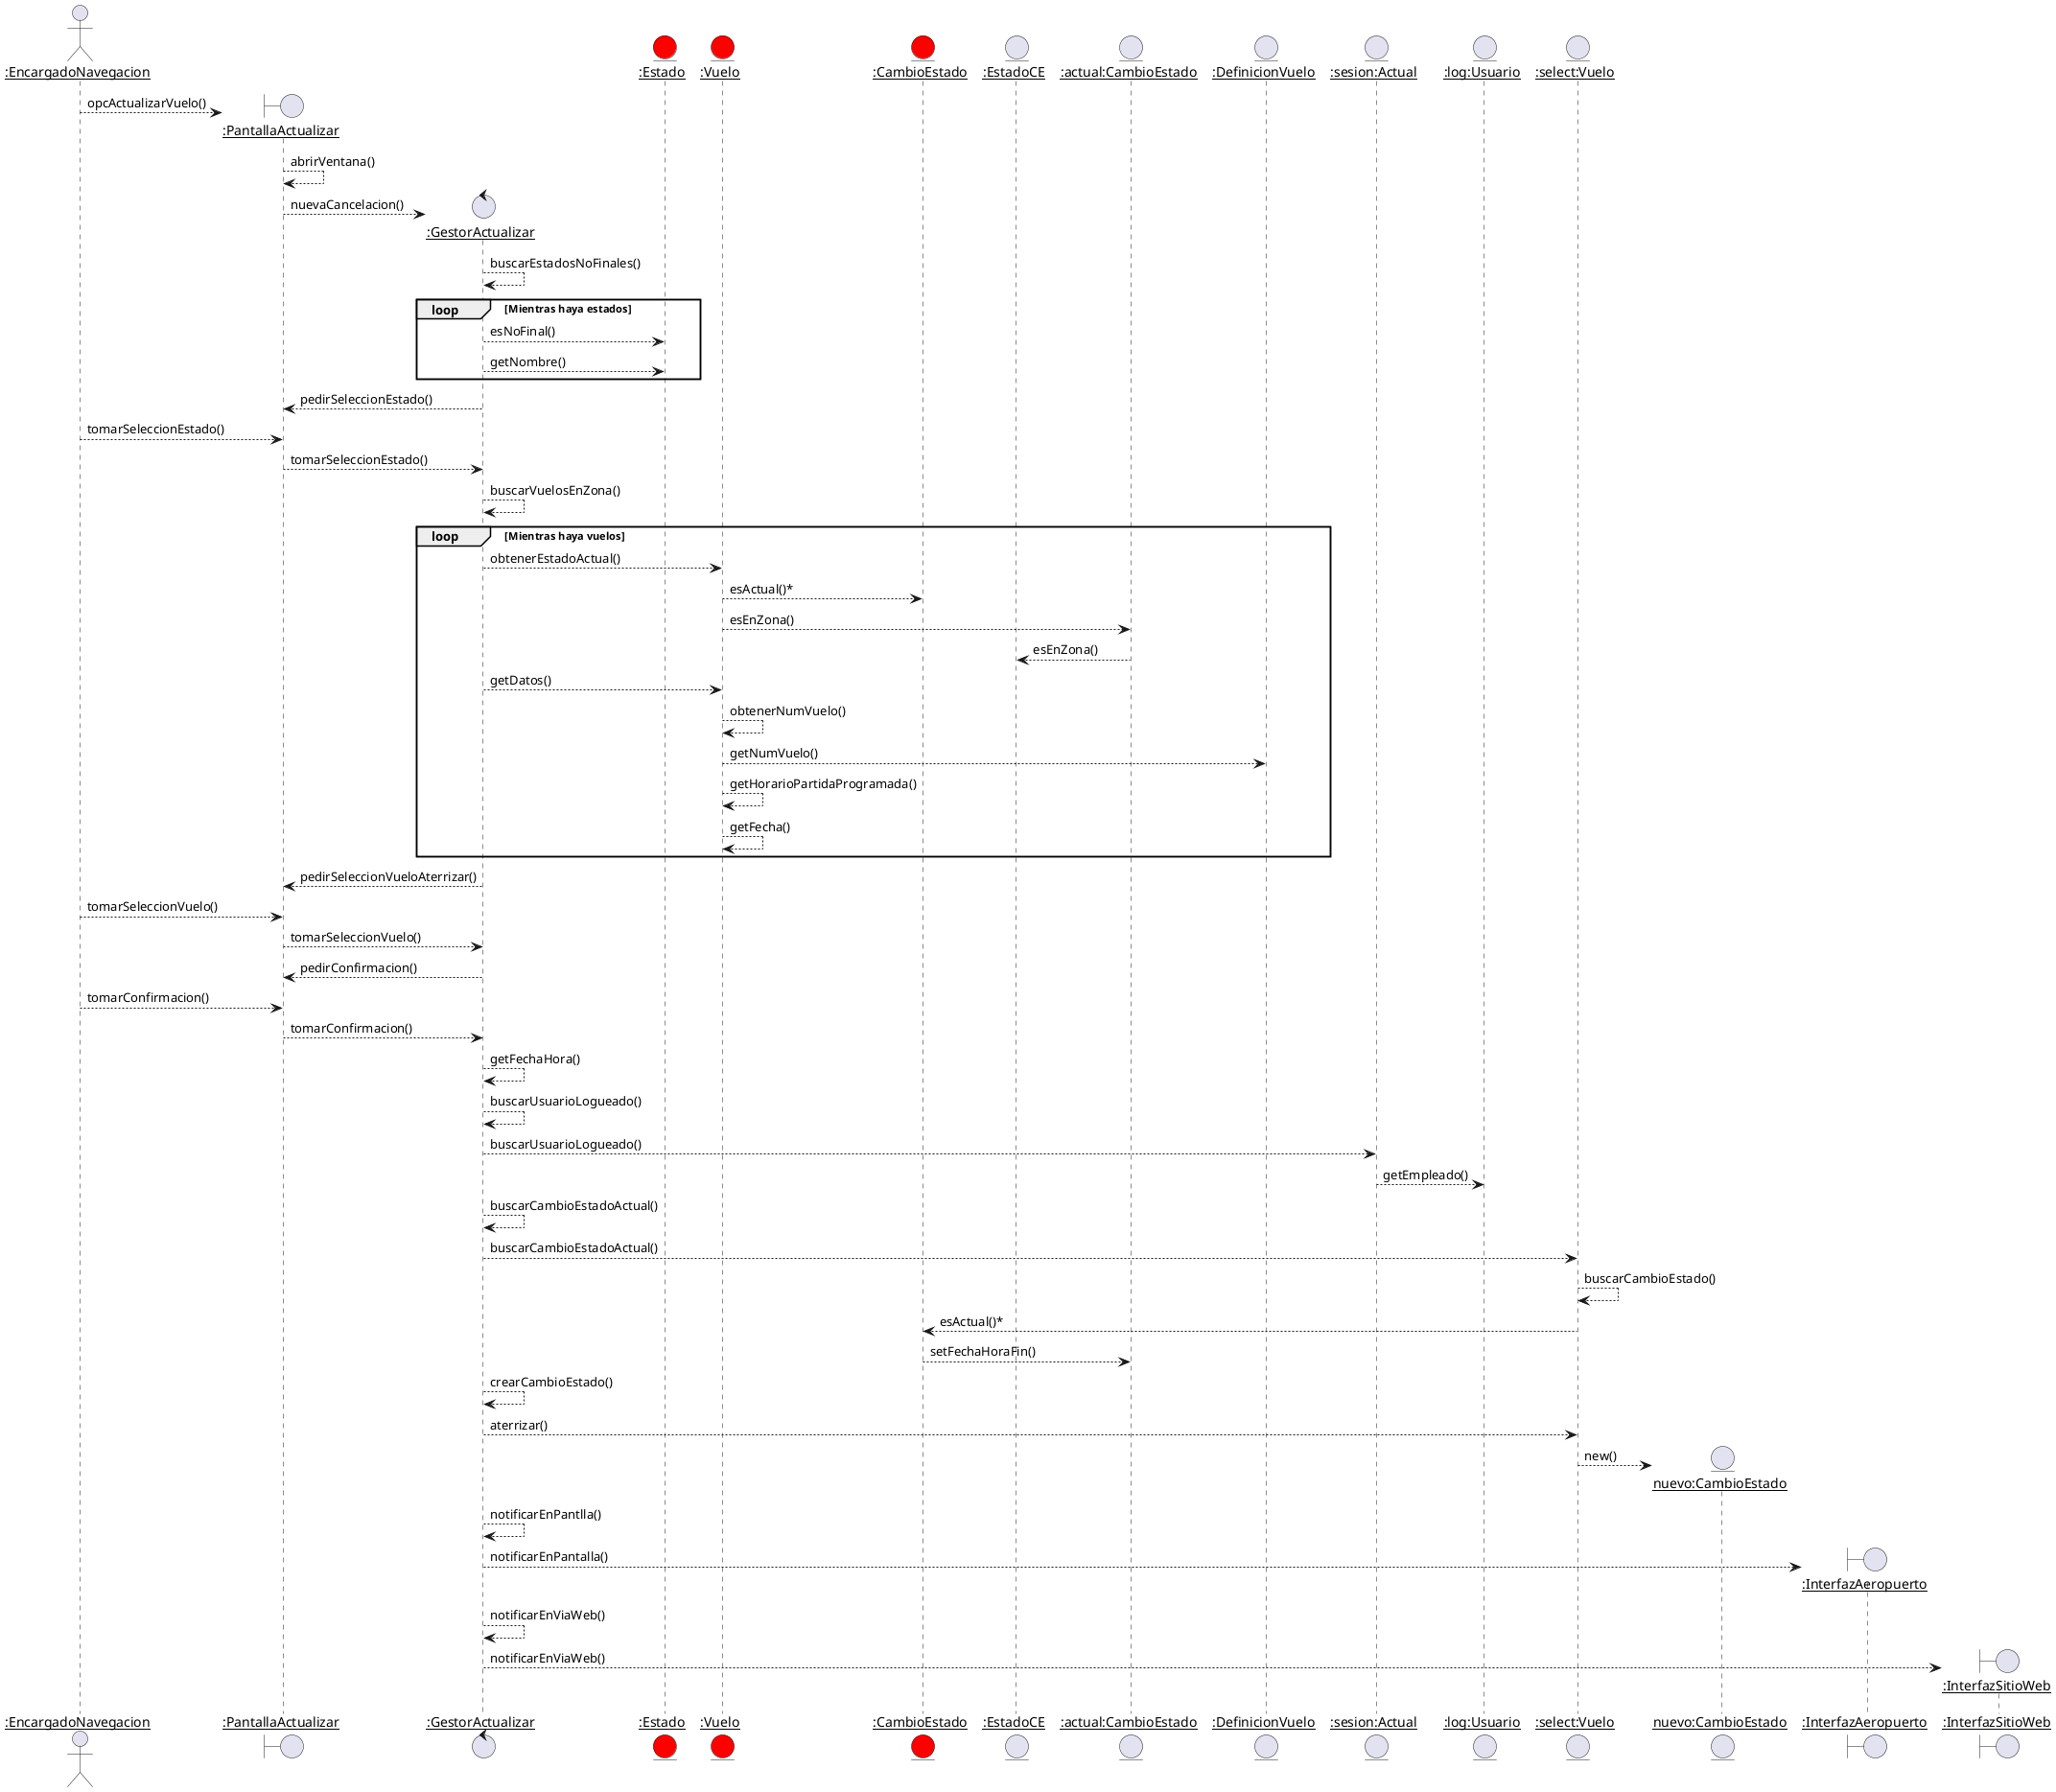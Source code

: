 @startuml secuencia 

actor "__:EncargadoNavegacion__" as EN 

create boundary "__:PantallaActualizar__" as PA
EN --> PA : opcActualizarVuelo()

PA --> PA :abrirVentana()
create control "__:GestorActualizar__" as GA 

PA --> GA : nuevaCancelacion()


GA --> GA : buscarEstadosNoFinales()

entity "__:Estado__" as E #Red
group loop [Mientras haya estados]
    GA --> E : esNoFinal()
    GA --> E : getNombre()
end
GA --> PA : pedirSeleccionEstado()
EN --> PA : tomarSeleccionEstado()
PA --> GA : tomarSeleccionEstado()

GA --> GA : buscarVuelosEnZona()

entity "__:Vuelo__" as V #Red
entity "__:CambioEstado__" as CE #Red
entity "__:EstadoCE__" as ECE 
entity "__:actual:CambioEstado__" as aCE
group loop [Mientras haya vuelos]
    GA --> V : obtenerEstadoActual()
    V --> CE : esActual()*
    V --> aCE : esEnZona()
    aCE --> ECE : esEnZona()

    GA --> V : getDatos()
    entity "__:DefinicionVuelo__" as DV 
    V --> V : obtenerNumVuelo()
    V --> DV : getNumVuelo()
    V --> V : getHorarioPartidaProgramada()
    V --> V : getFecha()
end
GA --> PA : pedirSeleccionVueloAterrizar()
EN --> PA : tomarSeleccionVuelo()
PA --> GA : tomarSeleccionVuelo()

GA --> PA : pedirConfirmacion()
EN --> PA : tomarConfirmacion()
PA --> GA : tomarConfirmacion()

GA --> GA : getFechaHora()

GA --> GA : buscarUsuarioLogueado()
entity "__:sesion:Actual__" as sA 
entity "__:log:Usuario__" as lU 

GA --> sA : buscarUsuarioLogueado()
sA --> lU: getEmpleado()

GA --> GA : buscarCambioEstadoActual()
entity "__:select:Vuelo__" as sV 
GA --> sV : buscarCambioEstadoActual()
sV --> sV : buscarCambioEstado()
sV --> CE : esActual()*
CE --> aCE : setFechaHoraFin()


GA --> GA : crearCambioEstado()

GA --> sV : aterrizar()
create entity "__nuevo:CambioEstado__" as nCE 
sV --> nCE : new()

GA --> GA : notificarEnPantlla()

create boundary "__:InterfazAeropuerto__" as IA 
GA --> IA : notificarEnPantalla()

GA --> GA : notificarEnViaWeb()
create boundary "__:InterfazSitioWeb__" as ISW 
GA --> ISW : notificarEnViaWeb()



@enduml 
